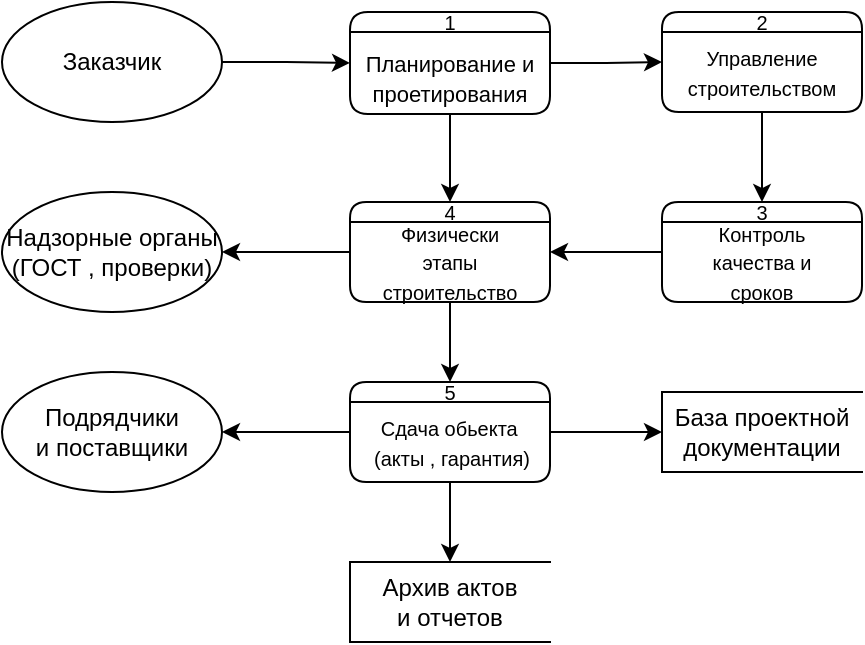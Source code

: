 <mxfile version="26.2.14">
  <diagram name="Страница — 1" id="8z71WTpktYbtwJwMkliS">
    <mxGraphModel dx="512" dy="796" grid="1" gridSize="10" guides="1" tooltips="1" connect="1" arrows="1" fold="1" page="1" pageScale="1" pageWidth="827" pageHeight="1169" math="0" shadow="0">
      <root>
        <mxCell id="0" />
        <mxCell id="1" parent="0" />
        <mxCell id="oS39V3yuknscRgyyTc4d-3" style="edgeStyle=orthogonalEdgeStyle;rounded=0;orthogonalLoop=1;jettySize=auto;html=1;entryX=0;entryY=0.5;entryDx=0;entryDy=0;" edge="1" parent="1" source="oS39V3yuknscRgyyTc4d-1" target="oS39V3yuknscRgyyTc4d-2">
          <mxGeometry relative="1" as="geometry" />
        </mxCell>
        <mxCell id="oS39V3yuknscRgyyTc4d-1" value="Заказчик" style="ellipse;whiteSpace=wrap;html=1;" vertex="1" parent="1">
          <mxGeometry x="140" y="140" width="110" height="60" as="geometry" />
        </mxCell>
        <mxCell id="oS39V3yuknscRgyyTc4d-5" style="edgeStyle=orthogonalEdgeStyle;rounded=0;orthogonalLoop=1;jettySize=auto;html=1;entryX=0;entryY=0.5;entryDx=0;entryDy=0;" edge="1" parent="1" source="oS39V3yuknscRgyyTc4d-2" target="oS39V3yuknscRgyyTc4d-4">
          <mxGeometry relative="1" as="geometry" />
        </mxCell>
        <mxCell id="oS39V3yuknscRgyyTc4d-9" style="edgeStyle=orthogonalEdgeStyle;rounded=0;orthogonalLoop=1;jettySize=auto;html=1;entryX=0.5;entryY=0;entryDx=0;entryDy=0;" edge="1" parent="1" source="oS39V3yuknscRgyyTc4d-2" target="oS39V3yuknscRgyyTc4d-8">
          <mxGeometry relative="1" as="geometry" />
        </mxCell>
        <mxCell id="oS39V3yuknscRgyyTc4d-2" value="1" style="swimlane;fontStyle=0;childLayout=stackLayout;horizontal=1;startSize=10;fillColor=#ffffff;horizontalStack=0;resizeParent=1;resizeParentMax=0;resizeLast=0;collapsible=0;marginBottom=0;swimlaneFillColor=#ffffff;fontSize=10;rounded=1;arcSize=30;movable=0;resizable=0;rotatable=0;deletable=0;editable=0;locked=1;connectable=0;" vertex="1" parent="1">
          <mxGeometry x="314" y="145" width="100" height="51" as="geometry" />
        </mxCell>
        <mxCell id="oS39V3yuknscRgyyTc4d-7" style="edgeStyle=orthogonalEdgeStyle;rounded=0;orthogonalLoop=1;jettySize=auto;html=1;entryX=0.5;entryY=0;entryDx=0;entryDy=0;" edge="1" parent="1" source="oS39V3yuknscRgyyTc4d-4" target="oS39V3yuknscRgyyTc4d-6">
          <mxGeometry relative="1" as="geometry" />
        </mxCell>
        <mxCell id="oS39V3yuknscRgyyTc4d-4" value="2" style="swimlane;fontStyle=0;childLayout=stackLayout;horizontal=1;startSize=10;fillColor=#ffffff;horizontalStack=0;resizeParent=1;resizeParentMax=0;resizeLast=0;collapsible=0;marginBottom=0;swimlaneFillColor=#ffffff;fontSize=10;rounded=1;arcSize=28;movable=0;resizable=0;rotatable=0;deletable=0;editable=0;locked=1;connectable=0;" vertex="1" parent="1">
          <mxGeometry x="470" y="145" width="100" height="50" as="geometry" />
        </mxCell>
        <mxCell id="oS39V3yuknscRgyyTc4d-10" style="edgeStyle=orthogonalEdgeStyle;rounded=0;orthogonalLoop=1;jettySize=auto;html=1;entryX=1;entryY=0.5;entryDx=0;entryDy=0;" edge="1" parent="1" source="oS39V3yuknscRgyyTc4d-6" target="oS39V3yuknscRgyyTc4d-8">
          <mxGeometry relative="1" as="geometry" />
        </mxCell>
        <mxCell id="oS39V3yuknscRgyyTc4d-6" value="3" style="swimlane;fontStyle=0;childLayout=stackLayout;horizontal=1;startSize=10;fillColor=#ffffff;horizontalStack=0;resizeParent=1;resizeParentMax=0;resizeLast=0;collapsible=0;marginBottom=0;swimlaneFillColor=#ffffff;fontSize=10;rounded=1;arcSize=27;movable=0;resizable=0;rotatable=0;deletable=0;editable=0;locked=1;connectable=0;" vertex="1" parent="1">
          <mxGeometry x="470" y="240" width="100" height="50" as="geometry" />
        </mxCell>
        <mxCell id="oS39V3yuknscRgyyTc4d-12" style="edgeStyle=orthogonalEdgeStyle;rounded=0;orthogonalLoop=1;jettySize=auto;html=1;entryX=1;entryY=0.5;entryDx=0;entryDy=0;" edge="1" parent="1" source="oS39V3yuknscRgyyTc4d-8" target="oS39V3yuknscRgyyTc4d-11">
          <mxGeometry relative="1" as="geometry" />
        </mxCell>
        <mxCell id="oS39V3yuknscRgyyTc4d-14" style="edgeStyle=orthogonalEdgeStyle;rounded=0;orthogonalLoop=1;jettySize=auto;html=1;entryX=0.5;entryY=0;entryDx=0;entryDy=0;" edge="1" parent="1" source="oS39V3yuknscRgyyTc4d-8" target="oS39V3yuknscRgyyTc4d-13">
          <mxGeometry relative="1" as="geometry" />
        </mxCell>
        <mxCell id="oS39V3yuknscRgyyTc4d-8" value="4" style="swimlane;fontStyle=0;childLayout=stackLayout;horizontal=1;startSize=10;fillColor=#ffffff;horizontalStack=0;resizeParent=1;resizeParentMax=0;resizeLast=0;collapsible=0;marginBottom=0;swimlaneFillColor=#ffffff;fontSize=10;rounded=1;arcSize=27;movable=0;resizable=0;rotatable=0;deletable=0;editable=0;locked=1;connectable=0;" vertex="1" parent="1">
          <mxGeometry x="314" y="240" width="100" height="50" as="geometry" />
        </mxCell>
        <mxCell id="oS39V3yuknscRgyyTc4d-11" value="Надзорные органы&lt;br&gt;(ГОСТ , проверки)" style="ellipse;whiteSpace=wrap;html=1;" vertex="1" parent="1">
          <mxGeometry x="140" y="235" width="110" height="60" as="geometry" />
        </mxCell>
        <mxCell id="oS39V3yuknscRgyyTc4d-16" style="edgeStyle=orthogonalEdgeStyle;rounded=0;orthogonalLoop=1;jettySize=auto;html=1;entryX=0;entryY=0.5;entryDx=0;entryDy=0;" edge="1" parent="1" source="oS39V3yuknscRgyyTc4d-13" target="oS39V3yuknscRgyyTc4d-15">
          <mxGeometry relative="1" as="geometry" />
        </mxCell>
        <mxCell id="oS39V3yuknscRgyyTc4d-18" style="edgeStyle=orthogonalEdgeStyle;rounded=0;orthogonalLoop=1;jettySize=auto;html=1;entryX=0.5;entryY=0;entryDx=0;entryDy=0;" edge="1" parent="1" source="oS39V3yuknscRgyyTc4d-13" target="oS39V3yuknscRgyyTc4d-17">
          <mxGeometry relative="1" as="geometry" />
        </mxCell>
        <mxCell id="oS39V3yuknscRgyyTc4d-20" style="edgeStyle=orthogonalEdgeStyle;rounded=0;orthogonalLoop=1;jettySize=auto;html=1;entryX=1;entryY=0.5;entryDx=0;entryDy=0;" edge="1" parent="1" source="oS39V3yuknscRgyyTc4d-13" target="oS39V3yuknscRgyyTc4d-19">
          <mxGeometry relative="1" as="geometry" />
        </mxCell>
        <mxCell id="oS39V3yuknscRgyyTc4d-13" value="5" style="swimlane;fontStyle=0;childLayout=stackLayout;horizontal=1;startSize=10;fillColor=#ffffff;horizontalStack=0;resizeParent=1;resizeParentMax=0;resizeLast=0;collapsible=0;marginBottom=0;swimlaneFillColor=#ffffff;fontSize=10;rounded=1;arcSize=27;movable=0;resizable=0;rotatable=0;deletable=0;editable=0;locked=1;connectable=0;" vertex="1" parent="1">
          <mxGeometry x="314" y="330" width="100" height="50" as="geometry" />
        </mxCell>
        <mxCell id="oS39V3yuknscRgyyTc4d-15" value="База проектной&lt;br&gt;документации" style="html=1;dashed=0;whiteSpace=wrap;shape=partialRectangle;right=0;" vertex="1" parent="1">
          <mxGeometry x="470" y="335" width="100" height="40" as="geometry" />
        </mxCell>
        <mxCell id="oS39V3yuknscRgyyTc4d-17" value="Архив актов&lt;br&gt;и отчетов" style="html=1;dashed=0;whiteSpace=wrap;shape=partialRectangle;right=0;" vertex="1" parent="1">
          <mxGeometry x="314" y="420" width="100" height="40" as="geometry" />
        </mxCell>
        <mxCell id="oS39V3yuknscRgyyTc4d-19" value="Подрядчики&lt;br&gt;и поставщики" style="ellipse;whiteSpace=wrap;html=1;" vertex="1" parent="1">
          <mxGeometry x="140" y="325" width="110" height="60" as="geometry" />
        </mxCell>
        <mxCell id="oS39V3yuknscRgyyTc4d-21" value="&lt;font style=&quot;font-size: 11px;&quot;&gt;Планирование и проетирования&lt;/font&gt;" style="text;html=1;align=center;verticalAlign=middle;whiteSpace=wrap;rounded=0;" vertex="1" parent="1">
          <mxGeometry x="319" y="160" width="90" height="35" as="geometry" />
        </mxCell>
        <mxCell id="oS39V3yuknscRgyyTc4d-22" value="&lt;font style=&quot;font-size: 10px;&quot;&gt;Управление строительством&lt;/font&gt;" style="text;html=1;align=center;verticalAlign=middle;whiteSpace=wrap;rounded=0;" vertex="1" parent="1">
          <mxGeometry x="490" y="160" width="60" height="30" as="geometry" />
        </mxCell>
        <mxCell id="oS39V3yuknscRgyyTc4d-24" value="&lt;font style=&quot;font-size: 10px;&quot;&gt;Физически этапы строительство&lt;/font&gt;" style="text;html=1;align=center;verticalAlign=middle;whiteSpace=wrap;rounded=0;" vertex="1" parent="1">
          <mxGeometry x="324" y="250" width="80" height="40" as="geometry" />
        </mxCell>
        <mxCell id="oS39V3yuknscRgyyTc4d-25" value="&lt;font style=&quot;font-size: 10px;&quot;&gt;Контроль качества и сроков&lt;/font&gt;" style="text;html=1;align=center;verticalAlign=middle;whiteSpace=wrap;rounded=0;" vertex="1" parent="1">
          <mxGeometry x="490" y="255" width="60" height="30" as="geometry" />
        </mxCell>
        <mxCell id="oS39V3yuknscRgyyTc4d-26" value="&lt;font style=&quot;font-size: 10px;&quot;&gt;Сдача обьекта&amp;nbsp;&lt;br&gt;(акты , гарантия)&lt;/font&gt;" style="text;html=1;align=center;verticalAlign=middle;whiteSpace=wrap;rounded=0;" vertex="1" parent="1">
          <mxGeometry x="320" y="345" width="90" height="30" as="geometry" />
        </mxCell>
      </root>
    </mxGraphModel>
  </diagram>
</mxfile>
